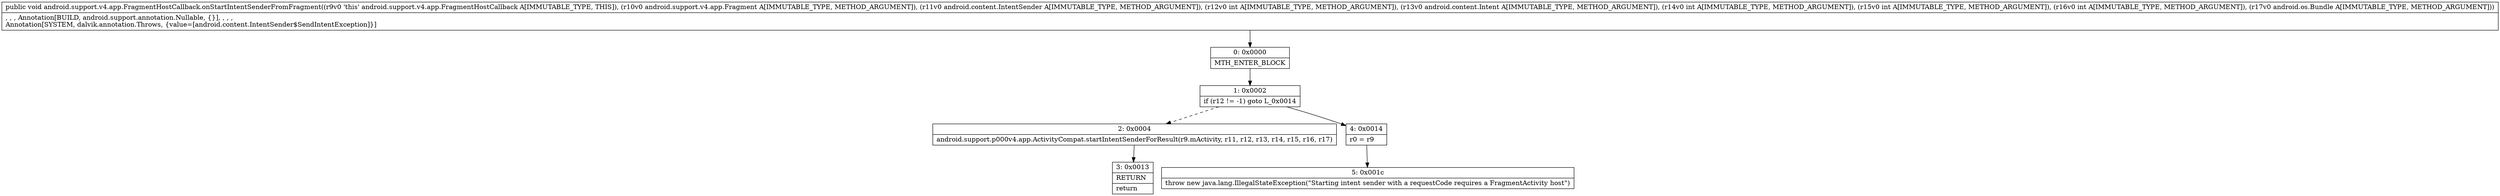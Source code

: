 digraph "CFG forandroid.support.v4.app.FragmentHostCallback.onStartIntentSenderFromFragment(Landroid\/support\/v4\/app\/Fragment;Landroid\/content\/IntentSender;ILandroid\/content\/Intent;IIILandroid\/os\/Bundle;)V" {
Node_0 [shape=record,label="{0\:\ 0x0000|MTH_ENTER_BLOCK\l}"];
Node_1 [shape=record,label="{1\:\ 0x0002|if (r12 != \-1) goto L_0x0014\l}"];
Node_2 [shape=record,label="{2\:\ 0x0004|android.support.p000v4.app.ActivityCompat.startIntentSenderForResult(r9.mActivity, r11, r12, r13, r14, r15, r16, r17)\l}"];
Node_3 [shape=record,label="{3\:\ 0x0013|RETURN\l|return\l}"];
Node_4 [shape=record,label="{4\:\ 0x0014|r0 = r9\l}"];
Node_5 [shape=record,label="{5\:\ 0x001c|throw new java.lang.IllegalStateException(\"Starting intent sender with a requestCode requires a FragmentActivity host\")\l}"];
MethodNode[shape=record,label="{public void android.support.v4.app.FragmentHostCallback.onStartIntentSenderFromFragment((r9v0 'this' android.support.v4.app.FragmentHostCallback A[IMMUTABLE_TYPE, THIS]), (r10v0 android.support.v4.app.Fragment A[IMMUTABLE_TYPE, METHOD_ARGUMENT]), (r11v0 android.content.IntentSender A[IMMUTABLE_TYPE, METHOD_ARGUMENT]), (r12v0 int A[IMMUTABLE_TYPE, METHOD_ARGUMENT]), (r13v0 android.content.Intent A[IMMUTABLE_TYPE, METHOD_ARGUMENT]), (r14v0 int A[IMMUTABLE_TYPE, METHOD_ARGUMENT]), (r15v0 int A[IMMUTABLE_TYPE, METHOD_ARGUMENT]), (r16v0 int A[IMMUTABLE_TYPE, METHOD_ARGUMENT]), (r17v0 android.os.Bundle A[IMMUTABLE_TYPE, METHOD_ARGUMENT]))  | , , , Annotation[BUILD, android.support.annotation.Nullable, \{\}], , , , \lAnnotation[SYSTEM, dalvik.annotation.Throws, \{value=[android.content.IntentSender$SendIntentException]\}]\l}"];
MethodNode -> Node_0;
Node_0 -> Node_1;
Node_1 -> Node_2[style=dashed];
Node_1 -> Node_4;
Node_2 -> Node_3;
Node_4 -> Node_5;
}

